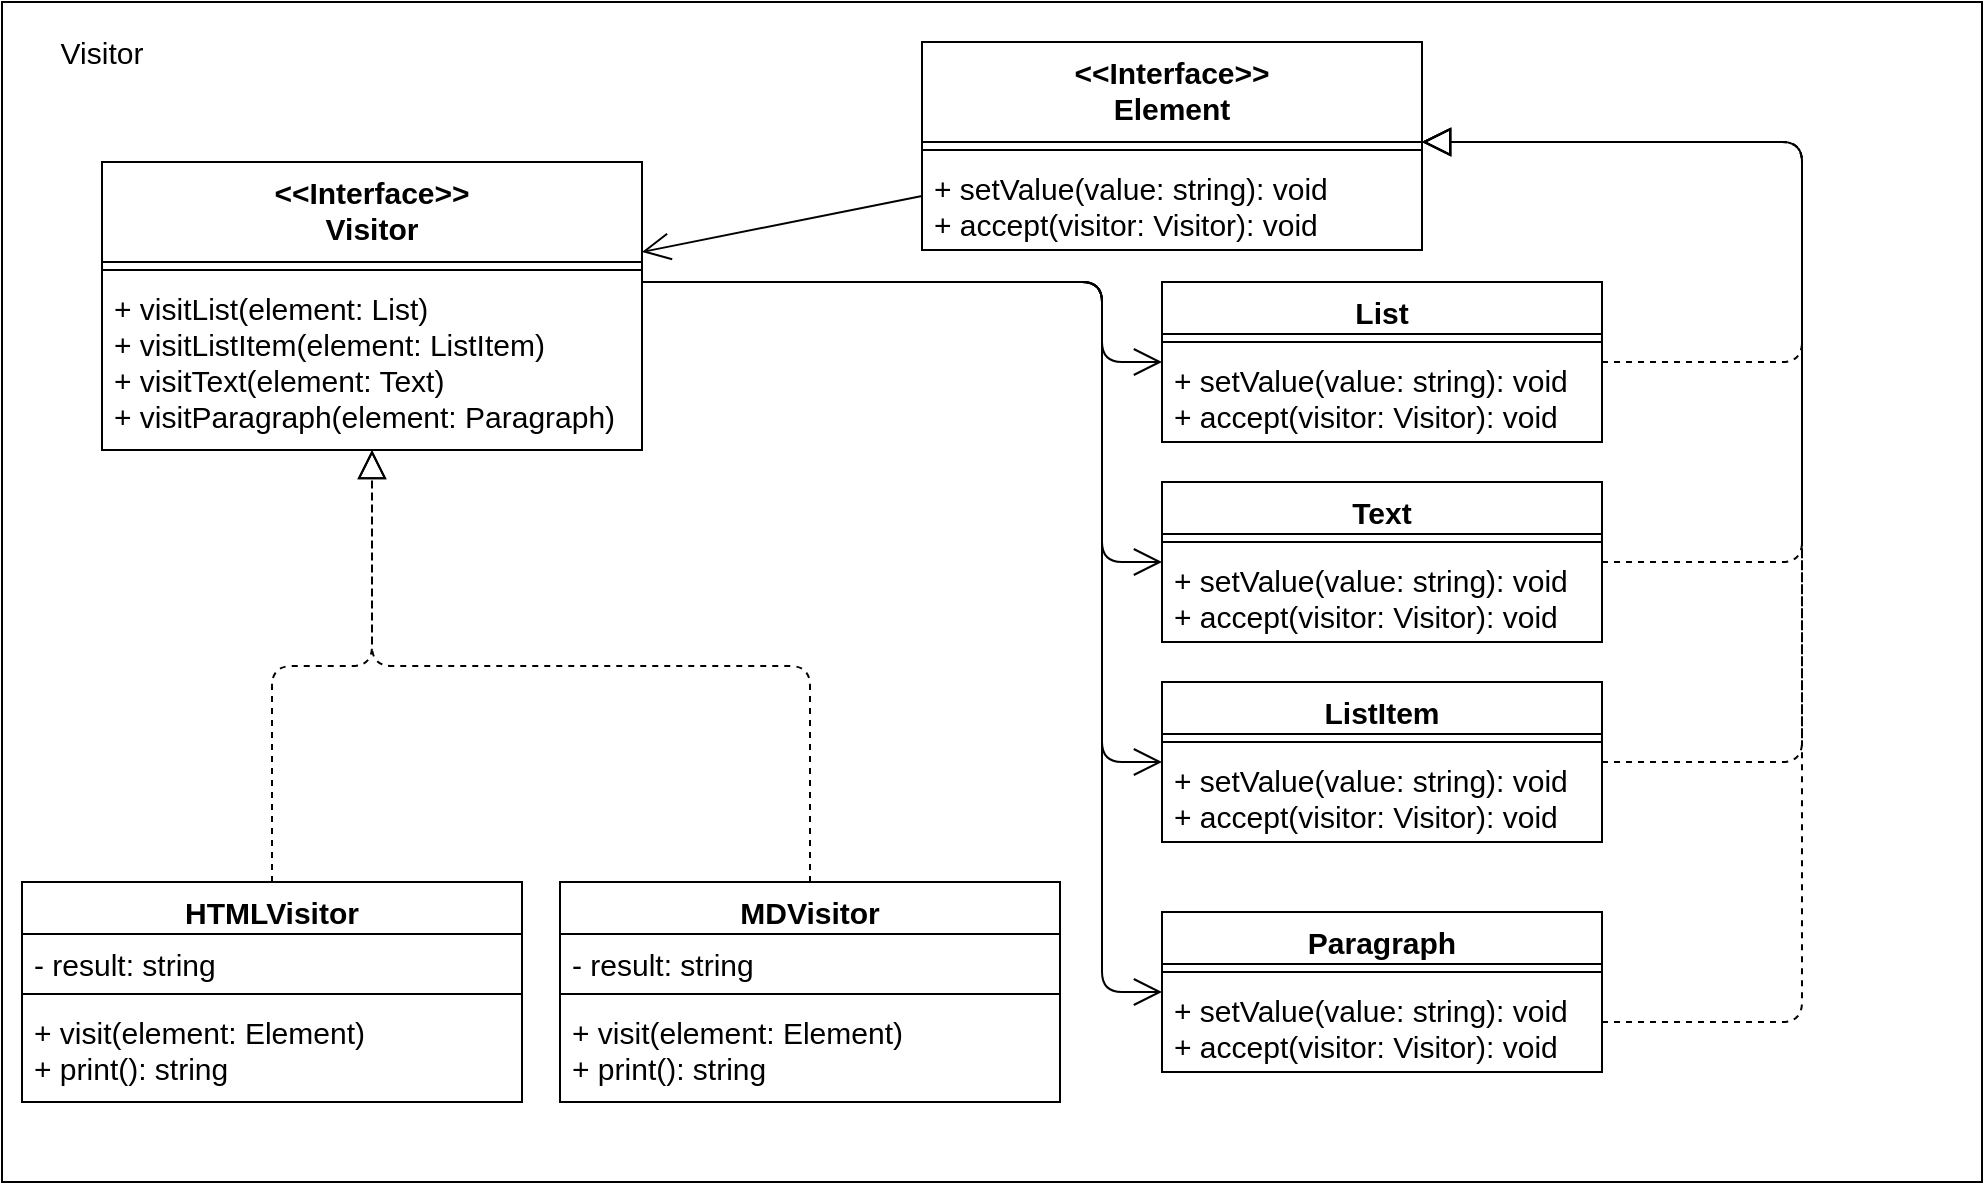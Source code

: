 <mxfile>
    <diagram id="FWgYJdh2SKkDt4kaQKCW" name="Страница 1">
        <mxGraphModel dx="669" dy="970" grid="1" gridSize="10" guides="1" tooltips="1" connect="1" arrows="1" fold="1" page="1" pageScale="1" pageWidth="827" pageHeight="1169" math="0" shadow="0">
            <root>
                <mxCell id="0"/>
                <mxCell id="1" parent="0"/>
                <mxCell id="2" value="" style="rounded=0;whiteSpace=wrap;html=1;" parent="1" vertex="1">
                    <mxGeometry x="10" y="10" width="990" height="590" as="geometry"/>
                </mxCell>
                <mxCell id="3" value="Visitor" style="text;html=1;strokeColor=none;fillColor=none;align=center;verticalAlign=middle;whiteSpace=wrap;rounded=0;fontSize=15;" parent="1" vertex="1">
                    <mxGeometry x="20" y="20" width="80" height="30" as="geometry"/>
                </mxCell>
                <mxCell id="4" value="&lt;&lt;Interface&gt;&gt;&#10;Visitor" style="swimlane;fontStyle=1;align=center;verticalAlign=top;childLayout=stackLayout;horizontal=1;startSize=50;horizontalStack=0;resizeParent=1;resizeParentMax=0;resizeLast=0;collapsible=1;marginBottom=0;fontSize=15;" parent="1" vertex="1">
                    <mxGeometry x="60" y="90" width="270" height="144" as="geometry"/>
                </mxCell>
                <mxCell id="6" value="" style="line;strokeWidth=1;fillColor=none;align=left;verticalAlign=middle;spacingTop=-1;spacingLeft=3;spacingRight=3;rotatable=0;labelPosition=right;points=[];portConstraint=eastwest;strokeColor=inherit;fontSize=15;" parent="4" vertex="1">
                    <mxGeometry y="50" width="270" height="8" as="geometry"/>
                </mxCell>
                <mxCell id="7" value="+ visitList(element: List)&#10;+ visitListItem(element: ListItem)&#10;+ visitText(element: Text)&#10;+ visitParagraph(element: Paragraph)" style="text;strokeColor=none;fillColor=none;align=left;verticalAlign=top;spacingLeft=4;spacingRight=4;overflow=hidden;rotatable=0;points=[[0,0.5],[1,0.5]];portConstraint=eastwest;fontSize=15;" parent="4" vertex="1">
                    <mxGeometry y="58" width="270" height="86" as="geometry"/>
                </mxCell>
                <mxCell id="8" value="&lt;&lt;Interface&gt;&gt;&#10;Element" style="swimlane;fontStyle=1;align=center;verticalAlign=top;childLayout=stackLayout;horizontal=1;startSize=50;horizontalStack=0;resizeParent=1;resizeParentMax=0;resizeLast=0;collapsible=1;marginBottom=0;fontSize=15;" parent="1" vertex="1">
                    <mxGeometry x="470" y="30" width="250" height="104" as="geometry"/>
                </mxCell>
                <mxCell id="10" value="" style="line;strokeWidth=1;fillColor=none;align=left;verticalAlign=middle;spacingTop=-1;spacingLeft=3;spacingRight=3;rotatable=0;labelPosition=right;points=[];portConstraint=eastwest;strokeColor=inherit;fontSize=15;" parent="8" vertex="1">
                    <mxGeometry y="50" width="250" height="8" as="geometry"/>
                </mxCell>
                <mxCell id="11" value="+ setValue(value: string): void&#10;+ accept(visitor: Visitor): void" style="text;strokeColor=none;fillColor=none;align=left;verticalAlign=top;spacingLeft=4;spacingRight=4;overflow=hidden;rotatable=0;points=[[0,0.5],[1,0.5]];portConstraint=eastwest;fontSize=15;" parent="8" vertex="1">
                    <mxGeometry y="58" width="250" height="46" as="geometry"/>
                </mxCell>
                <mxCell id="14" value="" style="endArrow=block;dashed=1;endFill=0;endSize=12;html=1;fontSize=15;edgeStyle=orthogonalEdgeStyle;" parent="1" source="15" target="4" edge="1">
                    <mxGeometry width="160" relative="1" as="geometry">
                        <mxPoint x="280" y="450" as="sourcePoint"/>
                        <mxPoint x="440" y="450" as="targetPoint"/>
                    </mxGeometry>
                </mxCell>
                <mxCell id="15" value="HTMLVisitor" style="swimlane;fontStyle=1;align=center;verticalAlign=top;childLayout=stackLayout;horizontal=1;startSize=26;horizontalStack=0;resizeParent=1;resizeParentMax=0;resizeLast=0;collapsible=1;marginBottom=0;fontSize=15;" parent="1" vertex="1">
                    <mxGeometry x="20" y="450" width="250" height="110" as="geometry"/>
                </mxCell>
                <mxCell id="16" value="- result: string" style="text;strokeColor=none;fillColor=none;align=left;verticalAlign=top;spacingLeft=4;spacingRight=4;overflow=hidden;rotatable=0;points=[[0,0.5],[1,0.5]];portConstraint=eastwest;fontSize=15;" parent="15" vertex="1">
                    <mxGeometry y="26" width="250" height="26" as="geometry"/>
                </mxCell>
                <mxCell id="17" value="" style="line;strokeWidth=1;fillColor=none;align=left;verticalAlign=middle;spacingTop=-1;spacingLeft=3;spacingRight=3;rotatable=0;labelPosition=right;points=[];portConstraint=eastwest;strokeColor=inherit;fontSize=15;" parent="15" vertex="1">
                    <mxGeometry y="52" width="250" height="8" as="geometry"/>
                </mxCell>
                <mxCell id="18" value="+ visit(element: Element)&#10;+ print(): string" style="text;strokeColor=none;fillColor=none;align=left;verticalAlign=top;spacingLeft=4;spacingRight=4;overflow=hidden;rotatable=0;points=[[0,0.5],[1,0.5]];portConstraint=eastwest;fontSize=15;" parent="15" vertex="1">
                    <mxGeometry y="60" width="250" height="50" as="geometry"/>
                </mxCell>
                <mxCell id="20" value="MDVisitor" style="swimlane;fontStyle=1;align=center;verticalAlign=top;childLayout=stackLayout;horizontal=1;startSize=26;horizontalStack=0;resizeParent=1;resizeParentMax=0;resizeLast=0;collapsible=1;marginBottom=0;fontSize=15;" parent="1" vertex="1">
                    <mxGeometry x="289" y="450" width="250" height="110" as="geometry"/>
                </mxCell>
                <mxCell id="21" value="- result: string" style="text;strokeColor=none;fillColor=none;align=left;verticalAlign=top;spacingLeft=4;spacingRight=4;overflow=hidden;rotatable=0;points=[[0,0.5],[1,0.5]];portConstraint=eastwest;fontSize=15;" parent="20" vertex="1">
                    <mxGeometry y="26" width="250" height="26" as="geometry"/>
                </mxCell>
                <mxCell id="22" value="" style="line;strokeWidth=1;fillColor=none;align=left;verticalAlign=middle;spacingTop=-1;spacingLeft=3;spacingRight=3;rotatable=0;labelPosition=right;points=[];portConstraint=eastwest;strokeColor=inherit;fontSize=15;" parent="20" vertex="1">
                    <mxGeometry y="52" width="250" height="8" as="geometry"/>
                </mxCell>
                <mxCell id="23" value="+ visit(element: Element)&#10;+ print(): string" style="text;strokeColor=none;fillColor=none;align=left;verticalAlign=top;spacingLeft=4;spacingRight=4;overflow=hidden;rotatable=0;points=[[0,0.5],[1,0.5]];portConstraint=eastwest;fontSize=15;" parent="20" vertex="1">
                    <mxGeometry y="60" width="250" height="50" as="geometry"/>
                </mxCell>
                <mxCell id="24" value="" style="endArrow=block;dashed=1;endFill=0;endSize=12;html=1;fontSize=15;edgeStyle=orthogonalEdgeStyle;" parent="1" source="20" target="4" edge="1">
                    <mxGeometry width="160" relative="1" as="geometry">
                        <mxPoint x="280" y="450" as="sourcePoint"/>
                        <mxPoint x="440" y="450" as="targetPoint"/>
                    </mxGeometry>
                </mxCell>
                <mxCell id="25" value="" style="endArrow=open;endFill=1;endSize=12;html=1;fontSize=15;" parent="1" source="8" target="4" edge="1">
                    <mxGeometry width="160" relative="1" as="geometry">
                        <mxPoint x="310" y="430" as="sourcePoint"/>
                        <mxPoint x="470" y="430" as="targetPoint"/>
                    </mxGeometry>
                </mxCell>
                <mxCell id="26" value="List" style="swimlane;fontStyle=1;align=center;verticalAlign=top;childLayout=stackLayout;horizontal=1;startSize=26;horizontalStack=0;resizeParent=1;resizeParentMax=0;resizeLast=0;collapsible=1;marginBottom=0;fontSize=15;" parent="1" vertex="1">
                    <mxGeometry x="590" y="150" width="220" height="80" as="geometry"/>
                </mxCell>
                <mxCell id="28" value="" style="line;strokeWidth=1;fillColor=none;align=left;verticalAlign=middle;spacingTop=-1;spacingLeft=3;spacingRight=3;rotatable=0;labelPosition=right;points=[];portConstraint=eastwest;strokeColor=inherit;fontSize=15;" parent="26" vertex="1">
                    <mxGeometry y="26" width="220" height="8" as="geometry"/>
                </mxCell>
                <mxCell id="29" value="+ setValue(value: string): void&#10;+ accept(visitor: Visitor): void" style="text;strokeColor=none;fillColor=none;align=left;verticalAlign=top;spacingLeft=4;spacingRight=4;overflow=hidden;rotatable=0;points=[[0,0.5],[1,0.5]];portConstraint=eastwest;fontSize=15;" parent="26" vertex="1">
                    <mxGeometry y="34" width="220" height="46" as="geometry"/>
                </mxCell>
                <mxCell id="30" value="Text" style="swimlane;fontStyle=1;align=center;verticalAlign=top;childLayout=stackLayout;horizontal=1;startSize=26;horizontalStack=0;resizeParent=1;resizeParentMax=0;resizeLast=0;collapsible=1;marginBottom=0;fontSize=15;" parent="1" vertex="1">
                    <mxGeometry x="590" y="250" width="220" height="80" as="geometry"/>
                </mxCell>
                <mxCell id="31" value="" style="line;strokeWidth=1;fillColor=none;align=left;verticalAlign=middle;spacingTop=-1;spacingLeft=3;spacingRight=3;rotatable=0;labelPosition=right;points=[];portConstraint=eastwest;strokeColor=inherit;fontSize=15;" parent="30" vertex="1">
                    <mxGeometry y="26" width="220" height="8" as="geometry"/>
                </mxCell>
                <mxCell id="32" value="+ setValue(value: string): void&#10;+ accept(visitor: Visitor): void" style="text;strokeColor=none;fillColor=none;align=left;verticalAlign=top;spacingLeft=4;spacingRight=4;overflow=hidden;rotatable=0;points=[[0,0.5],[1,0.5]];portConstraint=eastwest;fontSize=15;" parent="30" vertex="1">
                    <mxGeometry y="34" width="220" height="46" as="geometry"/>
                </mxCell>
                <mxCell id="33" value="ListItem" style="swimlane;fontStyle=1;align=center;verticalAlign=top;childLayout=stackLayout;horizontal=1;startSize=26;horizontalStack=0;resizeParent=1;resizeParentMax=0;resizeLast=0;collapsible=1;marginBottom=0;fontSize=15;" parent="1" vertex="1">
                    <mxGeometry x="590" y="350" width="220" height="80" as="geometry"/>
                </mxCell>
                <mxCell id="34" value="" style="line;strokeWidth=1;fillColor=none;align=left;verticalAlign=middle;spacingTop=-1;spacingLeft=3;spacingRight=3;rotatable=0;labelPosition=right;points=[];portConstraint=eastwest;strokeColor=inherit;fontSize=15;" parent="33" vertex="1">
                    <mxGeometry y="26" width="220" height="8" as="geometry"/>
                </mxCell>
                <mxCell id="35" value="+ setValue(value: string): void&#10;+ accept(visitor: Visitor): void" style="text;strokeColor=none;fillColor=none;align=left;verticalAlign=top;spacingLeft=4;spacingRight=4;overflow=hidden;rotatable=0;points=[[0,0.5],[1,0.5]];portConstraint=eastwest;fontSize=15;" parent="33" vertex="1">
                    <mxGeometry y="34" width="220" height="46" as="geometry"/>
                </mxCell>
                <mxCell id="36" value="Paragraph" style="swimlane;fontStyle=1;align=center;verticalAlign=top;childLayout=stackLayout;horizontal=1;startSize=26;horizontalStack=0;resizeParent=1;resizeParentMax=0;resizeLast=0;collapsible=1;marginBottom=0;fontSize=15;" parent="1" vertex="1">
                    <mxGeometry x="590" y="465" width="220" height="80" as="geometry"/>
                </mxCell>
                <mxCell id="37" value="" style="line;strokeWidth=1;fillColor=none;align=left;verticalAlign=middle;spacingTop=-1;spacingLeft=3;spacingRight=3;rotatable=0;labelPosition=right;points=[];portConstraint=eastwest;strokeColor=inherit;fontSize=15;" parent="36" vertex="1">
                    <mxGeometry y="26" width="220" height="8" as="geometry"/>
                </mxCell>
                <mxCell id="38" value="+ setValue(value: string): void&#10;+ accept(visitor: Visitor): void" style="text;strokeColor=none;fillColor=none;align=left;verticalAlign=top;spacingLeft=4;spacingRight=4;overflow=hidden;rotatable=0;points=[[0,0.5],[1,0.5]];portConstraint=eastwest;fontSize=15;" parent="36" vertex="1">
                    <mxGeometry y="34" width="220" height="46" as="geometry"/>
                </mxCell>
                <mxCell id="41" value="" style="endArrow=block;dashed=1;endFill=0;endSize=12;html=1;fontSize=15;edgeStyle=orthogonalEdgeStyle;" parent="1" source="30" target="8" edge="1">
                    <mxGeometry width="160" relative="1" as="geometry">
                        <mxPoint x="671.818" y="160" as="sourcePoint"/>
                        <mxPoint x="643.182" y="130" as="targetPoint"/>
                        <Array as="points">
                            <mxPoint x="910" y="290"/>
                            <mxPoint x="910" y="80"/>
                        </Array>
                    </mxGeometry>
                </mxCell>
                <mxCell id="42" value="" style="endArrow=block;dashed=1;endFill=0;endSize=12;html=1;fontSize=15;edgeStyle=orthogonalEdgeStyle;" parent="1" source="26" target="8" edge="1">
                    <mxGeometry width="160" relative="1" as="geometry">
                        <mxPoint x="480" y="410" as="sourcePoint"/>
                        <mxPoint x="640" y="410" as="targetPoint"/>
                        <Array as="points">
                            <mxPoint x="910" y="190"/>
                            <mxPoint x="910" y="80"/>
                        </Array>
                    </mxGeometry>
                </mxCell>
                <mxCell id="43" value="" style="endArrow=block;dashed=1;endFill=0;endSize=12;html=1;fontSize=15;edgeStyle=orthogonalEdgeStyle;" parent="1" source="35" target="8" edge="1">
                    <mxGeometry width="160" relative="1" as="geometry">
                        <mxPoint x="820" y="300" as="sourcePoint"/>
                        <mxPoint x="730" y="90" as="targetPoint"/>
                        <Array as="points">
                            <mxPoint x="910" y="390"/>
                            <mxPoint x="910" y="80"/>
                        </Array>
                    </mxGeometry>
                </mxCell>
                <mxCell id="44" value="" style="endArrow=block;dashed=1;endFill=0;endSize=12;html=1;fontSize=15;edgeStyle=orthogonalEdgeStyle;" parent="1" source="36" target="8" edge="1">
                    <mxGeometry width="160" relative="1" as="geometry">
                        <mxPoint x="820" y="400" as="sourcePoint"/>
                        <mxPoint x="730" y="90" as="targetPoint"/>
                        <Array as="points">
                            <mxPoint x="910" y="520"/>
                            <mxPoint x="910" y="80"/>
                        </Array>
                    </mxGeometry>
                </mxCell>
                <mxCell id="45" value="" style="endArrow=open;endFill=1;endSize=12;html=1;fontSize=15;edgeStyle=orthogonalEdgeStyle;" parent="1" source="4" target="26" edge="1">
                    <mxGeometry width="160" relative="1" as="geometry">
                        <mxPoint x="370" y="330" as="sourcePoint"/>
                        <mxPoint x="530" y="330" as="targetPoint"/>
                        <Array as="points">
                            <mxPoint x="560" y="150"/>
                            <mxPoint x="560" y="190"/>
                        </Array>
                    </mxGeometry>
                </mxCell>
                <mxCell id="46" value="" style="endArrow=open;endFill=1;endSize=12;html=1;fontSize=15;edgeStyle=orthogonalEdgeStyle;" parent="1" source="4" target="30" edge="1">
                    <mxGeometry width="160" relative="1" as="geometry">
                        <mxPoint x="340" y="170.693" as="sourcePoint"/>
                        <mxPoint x="600" y="191.287" as="targetPoint"/>
                        <Array as="points">
                            <mxPoint x="560" y="150"/>
                            <mxPoint x="560" y="290"/>
                        </Array>
                    </mxGeometry>
                </mxCell>
                <mxCell id="47" value="" style="endArrow=open;endFill=1;endSize=12;html=1;fontSize=15;edgeStyle=orthogonalEdgeStyle;" parent="1" source="4" target="33" edge="1">
                    <mxGeometry width="160" relative="1" as="geometry">
                        <mxPoint x="340" y="197.426" as="sourcePoint"/>
                        <mxPoint x="600" y="269.505" as="targetPoint"/>
                        <Array as="points">
                            <mxPoint x="560" y="150"/>
                            <mxPoint x="560" y="390"/>
                        </Array>
                    </mxGeometry>
                </mxCell>
                <mxCell id="48" value="" style="endArrow=open;endFill=1;endSize=12;html=1;fontSize=15;edgeStyle=orthogonalEdgeStyle;" parent="1" source="4" target="36" edge="1">
                    <mxGeometry width="160" relative="1" as="geometry">
                        <mxPoint x="331.25" y="220" as="sourcePoint"/>
                        <mxPoint x="625.833" y="360" as="targetPoint"/>
                        <Array as="points">
                            <mxPoint x="560" y="150"/>
                            <mxPoint x="560" y="505"/>
                        </Array>
                    </mxGeometry>
                </mxCell>
            </root>
        </mxGraphModel>
    </diagram>
</mxfile>
